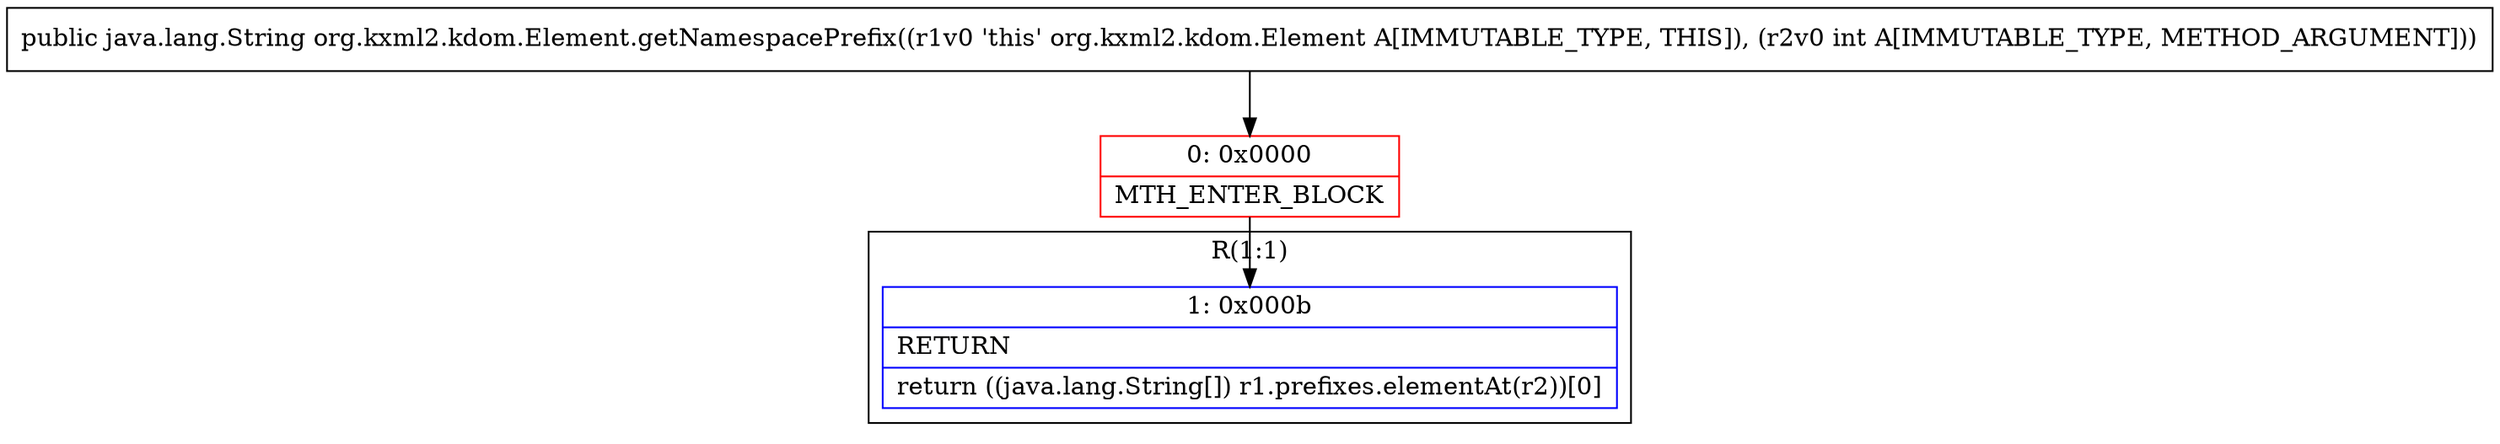 digraph "CFG fororg.kxml2.kdom.Element.getNamespacePrefix(I)Ljava\/lang\/String;" {
subgraph cluster_Region_907951318 {
label = "R(1:1)";
node [shape=record,color=blue];
Node_1 [shape=record,label="{1\:\ 0x000b|RETURN\l|return ((java.lang.String[]) r1.prefixes.elementAt(r2))[0]\l}"];
}
Node_0 [shape=record,color=red,label="{0\:\ 0x0000|MTH_ENTER_BLOCK\l}"];
MethodNode[shape=record,label="{public java.lang.String org.kxml2.kdom.Element.getNamespacePrefix((r1v0 'this' org.kxml2.kdom.Element A[IMMUTABLE_TYPE, THIS]), (r2v0 int A[IMMUTABLE_TYPE, METHOD_ARGUMENT])) }"];
MethodNode -> Node_0;
Node_0 -> Node_1;
}

